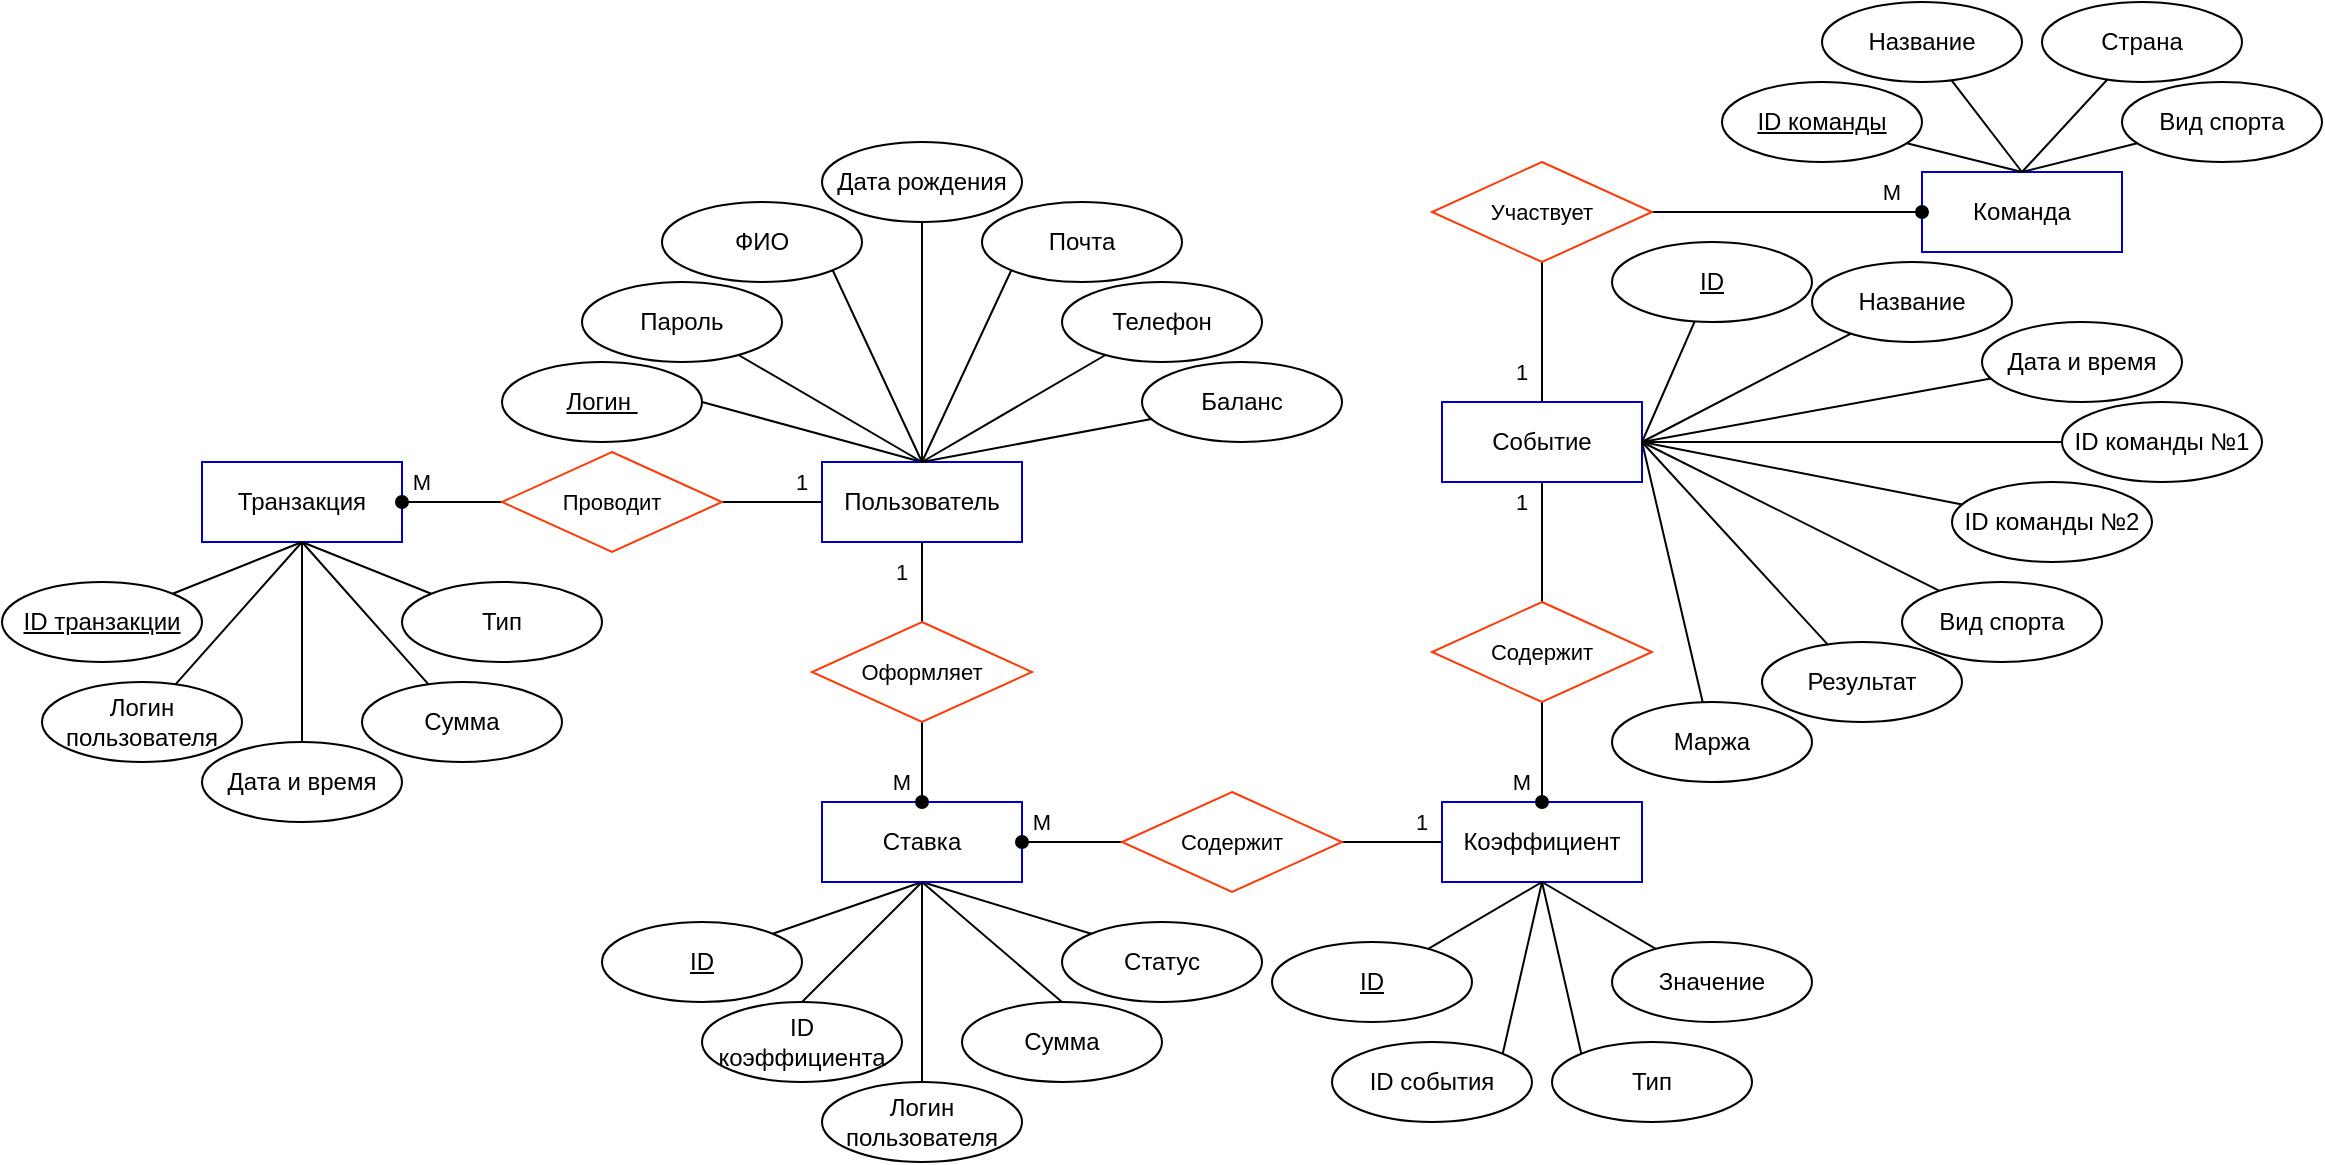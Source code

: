 <mxfile version="24.7.17">
  <diagram id="R2lEEEUBdFMjLlhIrx00" name="Page-1">
    <mxGraphModel dx="1582" dy="820" grid="1" gridSize="10" guides="1" tooltips="1" connect="1" arrows="1" fold="1" page="1" pageScale="1" pageWidth="850" pageHeight="1100" math="0" shadow="0" extFonts="Permanent Marker^https://fonts.googleapis.com/css?family=Permanent+Marker">
      <root>
        <mxCell id="0" />
        <mxCell id="1" parent="0" />
        <mxCell id="tnkPvZhDYUnzndrvxr4r-27" style="rounded=0;orthogonalLoop=1;jettySize=auto;html=1;entryX=1;entryY=0.5;entryDx=0;entryDy=0;endArrow=none;endFill=0;exitX=0.5;exitY=0;exitDx=0;exitDy=0;" parent="1" source="tnkPvZhDYUnzndrvxr4r-10" target="tnkPvZhDYUnzndrvxr4r-16" edge="1">
          <mxGeometry relative="1" as="geometry" />
        </mxCell>
        <mxCell id="tnkPvZhDYUnzndrvxr4r-29" style="edgeStyle=none;shape=connector;rounded=0;orthogonalLoop=1;jettySize=auto;html=1;entryX=1;entryY=1;entryDx=0;entryDy=0;strokeColor=default;align=center;verticalAlign=middle;fontFamily=Helvetica;fontSize=11;fontColor=default;labelBackgroundColor=default;endArrow=none;endFill=0;exitX=0.5;exitY=0;exitDx=0;exitDy=0;" parent="1" source="tnkPvZhDYUnzndrvxr4r-10" target="tnkPvZhDYUnzndrvxr4r-18" edge="1">
          <mxGeometry relative="1" as="geometry" />
        </mxCell>
        <mxCell id="tnkPvZhDYUnzndrvxr4r-31" style="edgeStyle=none;shape=connector;rounded=0;orthogonalLoop=1;jettySize=auto;html=1;entryX=0;entryY=1;entryDx=0;entryDy=0;strokeColor=default;align=center;verticalAlign=middle;fontFamily=Helvetica;fontSize=11;fontColor=default;labelBackgroundColor=default;endArrow=none;endFill=0;" parent="1" target="tnkPvZhDYUnzndrvxr4r-22" edge="1">
          <mxGeometry relative="1" as="geometry">
            <mxPoint x="220" y="310" as="sourcePoint" />
          </mxGeometry>
        </mxCell>
        <mxCell id="tnkPvZhDYUnzndrvxr4r-36" value="" style="edgeStyle=none;shape=connector;rounded=0;orthogonalLoop=1;jettySize=auto;html=1;strokeColor=default;align=center;verticalAlign=middle;fontFamily=Helvetica;fontSize=11;fontColor=default;labelBackgroundColor=default;endArrow=none;endFill=0;" parent="1" source="tnkPvZhDYUnzndrvxr4r-10" target="tnkPvZhDYUnzndrvxr4r-35" edge="1">
          <mxGeometry relative="1" as="geometry" />
        </mxCell>
        <mxCell id="tnkPvZhDYUnzndrvxr4r-10" value="Пользователь" style="whiteSpace=wrap;html=1;align=center;strokeColor=#0000CC;" parent="1" vertex="1">
          <mxGeometry x="170" y="310" width="100" height="40" as="geometry" />
        </mxCell>
        <mxCell id="tnkPvZhDYUnzndrvxr4r-77" value="" style="edgeStyle=none;shape=connector;rounded=0;orthogonalLoop=1;jettySize=auto;html=1;strokeColor=default;align=center;verticalAlign=middle;fontFamily=Helvetica;fontSize=11;fontColor=default;labelBackgroundColor=default;endArrow=none;endFill=0;" parent="1" source="tnkPvZhDYUnzndrvxr4r-11" target="tnkPvZhDYUnzndrvxr4r-55" edge="1">
          <mxGeometry relative="1" as="geometry" />
        </mxCell>
        <mxCell id="tnkPvZhDYUnzndrvxr4r-11" value="Событие" style="whiteSpace=wrap;html=1;align=center;strokeColor=#0000CC;" parent="1" vertex="1">
          <mxGeometry x="480" y="280" width="100" height="40" as="geometry" />
        </mxCell>
        <mxCell id="tnkPvZhDYUnzndrvxr4r-47" style="edgeStyle=none;shape=connector;rounded=0;orthogonalLoop=1;jettySize=auto;html=1;entryX=1;entryY=0;entryDx=0;entryDy=0;strokeColor=default;align=center;verticalAlign=middle;fontFamily=Helvetica;fontSize=11;fontColor=default;labelBackgroundColor=default;endArrow=none;endFill=0;exitX=0.5;exitY=1;exitDx=0;exitDy=0;" parent="1" source="tnkPvZhDYUnzndrvxr4r-12" target="tnkPvZhDYUnzndrvxr4r-38" edge="1">
          <mxGeometry relative="1" as="geometry" />
        </mxCell>
        <mxCell id="tnkPvZhDYUnzndrvxr4r-49" style="edgeStyle=none;shape=connector;rounded=0;orthogonalLoop=1;jettySize=auto;html=1;exitX=0.5;exitY=1;exitDx=0;exitDy=0;entryX=0.5;entryY=0;entryDx=0;entryDy=0;strokeColor=default;align=center;verticalAlign=middle;fontFamily=Helvetica;fontSize=11;fontColor=default;labelBackgroundColor=default;endArrow=none;endFill=0;" parent="1" source="tnkPvZhDYUnzndrvxr4r-12" target="tnkPvZhDYUnzndrvxr4r-42" edge="1">
          <mxGeometry relative="1" as="geometry" />
        </mxCell>
        <mxCell id="tnkPvZhDYUnzndrvxr4r-50" style="edgeStyle=none;shape=connector;rounded=0;orthogonalLoop=1;jettySize=auto;html=1;exitX=0.5;exitY=1;exitDx=0;exitDy=0;entryX=0.5;entryY=0;entryDx=0;entryDy=0;strokeColor=default;align=center;verticalAlign=middle;fontFamily=Helvetica;fontSize=11;fontColor=default;labelBackgroundColor=default;endArrow=none;endFill=0;" parent="1" source="tnkPvZhDYUnzndrvxr4r-12" target="tnkPvZhDYUnzndrvxr4r-43" edge="1">
          <mxGeometry relative="1" as="geometry" />
        </mxCell>
        <mxCell id="tnkPvZhDYUnzndrvxr4r-51" style="edgeStyle=none;shape=connector;rounded=0;orthogonalLoop=1;jettySize=auto;html=1;exitX=0.5;exitY=1;exitDx=0;exitDy=0;entryX=0;entryY=0;entryDx=0;entryDy=0;strokeColor=default;align=center;verticalAlign=middle;fontFamily=Helvetica;fontSize=11;fontColor=default;labelBackgroundColor=default;endArrow=none;endFill=0;" parent="1" source="tnkPvZhDYUnzndrvxr4r-12" target="tnkPvZhDYUnzndrvxr4r-44" edge="1">
          <mxGeometry relative="1" as="geometry" />
        </mxCell>
        <mxCell id="tnkPvZhDYUnzndrvxr4r-12" value="Ставка" style="whiteSpace=wrap;html=1;align=center;fillColor=#FFFFFF;strokeColor=#0000CC;" parent="1" vertex="1">
          <mxGeometry x="170" y="480" width="100" height="40" as="geometry" />
        </mxCell>
        <mxCell id="tnkPvZhDYUnzndrvxr4r-54" value="" style="edgeStyle=none;shape=connector;rounded=0;orthogonalLoop=1;jettySize=auto;html=1;strokeColor=default;align=center;verticalAlign=middle;fontFamily=Helvetica;fontSize=11;fontColor=default;labelBackgroundColor=default;endArrow=none;endFill=0;" parent="1" source="tnkPvZhDYUnzndrvxr4r-13" target="tnkPvZhDYUnzndrvxr4r-52" edge="1">
          <mxGeometry relative="1" as="geometry" />
        </mxCell>
        <mxCell id="tnkPvZhDYUnzndrvxr4r-13" value="Коэффициент" style="whiteSpace=wrap;html=1;align=center;strokeColor=#0000CC;" parent="1" vertex="1">
          <mxGeometry x="480" y="480" width="100" height="40" as="geometry" />
        </mxCell>
        <mxCell id="tnkPvZhDYUnzndrvxr4r-14" value="Транзакция" style="whiteSpace=wrap;html=1;align=center;strokeColor=#0000CC;" parent="1" vertex="1">
          <mxGeometry x="-140" y="310" width="100" height="40" as="geometry" />
        </mxCell>
        <mxCell id="tnkPvZhDYUnzndrvxr4r-15" value="Команда" style="whiteSpace=wrap;html=1;align=center;strokeColor=#0000CC;" parent="1" vertex="1">
          <mxGeometry x="720" y="165" width="100" height="40" as="geometry" />
        </mxCell>
        <mxCell id="tnkPvZhDYUnzndrvxr4r-16" value="&lt;span style=&quot;line-height: 106%;&quot;&gt;&lt;font style=&quot;font-size: 12px;&quot;&gt;Логин&amp;nbsp;&lt;/font&gt;&lt;/span&gt;" style="ellipse;whiteSpace=wrap;html=1;align=center;fontStyle=4;" parent="1" vertex="1">
          <mxGeometry x="10" y="260" width="100" height="40" as="geometry" />
        </mxCell>
        <mxCell id="tnkPvZhDYUnzndrvxr4r-28" style="edgeStyle=none;shape=connector;rounded=0;orthogonalLoop=1;jettySize=auto;html=1;entryX=0.5;entryY=0;entryDx=0;entryDy=0;strokeColor=default;align=center;verticalAlign=middle;fontFamily=Helvetica;fontSize=11;fontColor=default;labelBackgroundColor=default;endArrow=none;endFill=0;" parent="1" source="tnkPvZhDYUnzndrvxr4r-17" target="tnkPvZhDYUnzndrvxr4r-10" edge="1">
          <mxGeometry relative="1" as="geometry" />
        </mxCell>
        <mxCell id="tnkPvZhDYUnzndrvxr4r-17" value="Пароль" style="ellipse;whiteSpace=wrap;html=1;align=center;" parent="1" vertex="1">
          <mxGeometry x="50" y="220" width="100" height="40" as="geometry" />
        </mxCell>
        <mxCell id="tnkPvZhDYUnzndrvxr4r-18" value="ФИО" style="ellipse;whiteSpace=wrap;html=1;align=center;" parent="1" vertex="1">
          <mxGeometry x="90" y="180" width="100" height="40" as="geometry" />
        </mxCell>
        <mxCell id="tnkPvZhDYUnzndrvxr4r-30" style="edgeStyle=none;shape=connector;rounded=0;orthogonalLoop=1;jettySize=auto;html=1;entryX=0.5;entryY=0;entryDx=0;entryDy=0;strokeColor=default;align=center;verticalAlign=middle;fontFamily=Helvetica;fontSize=11;fontColor=default;labelBackgroundColor=default;endArrow=none;endFill=0;" parent="1" source="tnkPvZhDYUnzndrvxr4r-21" target="tnkPvZhDYUnzndrvxr4r-10" edge="1">
          <mxGeometry relative="1" as="geometry" />
        </mxCell>
        <mxCell id="tnkPvZhDYUnzndrvxr4r-21" value="Дата рождения&lt;span style=&quot;color: rgba(0, 0, 0, 0); font-family: monospace; font-size: 0px; text-align: start; text-wrap: nowrap;&quot;&gt;%3CmxGraphModel%3E%3Croot%3E%3CmxCell%20id%3D%220%22%2F%3E%3CmxCell%20id%3D%221%22%20parent%3D%220%22%2F%3E%3CmxCell%20id%3D%222%22%20value%3D%22%D0%9E%D1%82%D1%87%D0%B5%D1%81%D1%82%D0%B2%D0%BE%22%20style%3D%22ellipse%3BwhiteSpace%3Dwrap%3Bhtml%3D1%3Balign%3Dcenter%3B%22%20vertex%3D%221%22%20parent%3D%221%22%3E%3CmxGeometry%20x%3D%22300%22%20y%3D%22400%22%20width%3D%22100%22%20height%3D%2240%22%20as%3D%22geometry%22%2F%3E%3C%2FmxCell%3E%3C%2Froot%3E%3C%2FmxGraphModel%3E&lt;/span&gt;" style="ellipse;whiteSpace=wrap;html=1;align=center;" parent="1" vertex="1">
          <mxGeometry x="170" y="150" width="100" height="40" as="geometry" />
        </mxCell>
        <mxCell id="tnkPvZhDYUnzndrvxr4r-22" value="Почта&lt;span style=&quot;color: rgba(0, 0, 0, 0); font-family: monospace; font-size: 0px; text-align: start; text-wrap: nowrap;&quot;&gt;%3CmxGraphModel%3E%3Croot%3E%3CmxCell%20id%3D%220%22%2F%3E%3CmxCell%20id%3D%221%22%20parent%3D%220%22%2F%3E%3CmxCell%20id%3D%222%22%20value%3D%22%D0%94%D0%B0%D1%82%D0%B0%20%D1%80%D0%BE%D0%B6%D0%B4%D0%B5%D0%BD%D0%B8%D1%8F%26lt%3Bspan%20style%3D%26quot%3Bcolor%3A%20rgba(0%2C%200%2C%200%2C%200)%3B%20font-family%3A%20monospace%3B%20font-size%3A%200px%3B%20text-align%3A%20start%3B%20text-wrap%3A%20nowrap%3B%26quot%3B%26gt%3B%253CmxGraphModel%253E%253Croot%253E%253CmxCell%2520id%253D%25220%2522%252F%253E%253CmxCell%2520id%253D%25221%2522%2520parent%253D%25220%2522%252F%253E%253CmxCell%2520id%253D%25222%2522%2520value%253D%2522%25D0%259E%25D1%2582%25D1%2587%25D0%25B5%25D1%2581%25D1%2582%25D0%25B2%25D0%25BE%2522%2520style%253D%2522ellipse%253BwhiteSpace%253Dwrap%253Bhtml%253D1%253Balign%253Dcenter%253B%2522%2520vertex%253D%25221%2522%2520parent%253D%25221%2522%253E%253CmxGeometry%2520x%253D%2522300%2522%2520y%253D%2522400%2522%2520width%253D%2522100%2522%2520height%253D%252240%2522%2520as%253D%2522geometry%2522%252F%253E%253C%252FmxCell%253E%253C%252Froot%253E%253C%252FmxGraphModel%253E%26lt%3B%2Fspan%26gt%3B%22%20style%3D%22ellipse%3BwhiteSpace%3Dwrap%3Bhtml%3D1%3Balign%3Dcenter%3B%22%20vertex%3D%221%22%20parent%3D%221%22%3E%3CmxGeometry%20x%3D%22440%22%20y%3D%22310%22%20width%3D%22100%22%20height%3D%2240%22%20as%3D%22geometry%22%2F%3E%3C%2FmxCell%3E%3C%2Froot%3E%3C%2FmxGraphModel%3E&lt;/span&gt;" style="ellipse;whiteSpace=wrap;html=1;align=center;" parent="1" vertex="1">
          <mxGeometry x="250" y="180" width="100" height="40" as="geometry" />
        </mxCell>
        <mxCell id="tnkPvZhDYUnzndrvxr4r-33" style="edgeStyle=none;shape=connector;rounded=0;orthogonalLoop=1;jettySize=auto;html=1;entryX=0.5;entryY=0;entryDx=0;entryDy=0;strokeColor=default;align=center;verticalAlign=middle;fontFamily=Helvetica;fontSize=11;fontColor=default;labelBackgroundColor=default;endArrow=none;endFill=0;" parent="1" source="tnkPvZhDYUnzndrvxr4r-23" target="tnkPvZhDYUnzndrvxr4r-10" edge="1">
          <mxGeometry relative="1" as="geometry" />
        </mxCell>
        <mxCell id="tnkPvZhDYUnzndrvxr4r-23" value="Телефон" style="ellipse;whiteSpace=wrap;html=1;align=center;" parent="1" vertex="1">
          <mxGeometry x="290" y="220" width="100" height="40" as="geometry" />
        </mxCell>
        <mxCell id="tnkPvZhDYUnzndrvxr4r-34" style="edgeStyle=none;shape=connector;rounded=0;orthogonalLoop=1;jettySize=auto;html=1;entryX=0.5;entryY=0;entryDx=0;entryDy=0;strokeColor=default;align=center;verticalAlign=middle;fontFamily=Helvetica;fontSize=11;fontColor=default;labelBackgroundColor=default;endArrow=none;endFill=0;" parent="1" source="tnkPvZhDYUnzndrvxr4r-24" target="tnkPvZhDYUnzndrvxr4r-10" edge="1">
          <mxGeometry relative="1" as="geometry" />
        </mxCell>
        <mxCell id="tnkPvZhDYUnzndrvxr4r-24" value="Баланс" style="ellipse;whiteSpace=wrap;html=1;align=center;" parent="1" vertex="1">
          <mxGeometry x="330" y="260" width="100" height="40" as="geometry" />
        </mxCell>
        <mxCell id="tnkPvZhDYUnzndrvxr4r-37" value="" style="edgeStyle=none;shape=connector;rounded=0;orthogonalLoop=1;jettySize=auto;html=1;strokeColor=default;align=center;verticalAlign=middle;fontFamily=Helvetica;fontSize=11;fontColor=default;labelBackgroundColor=default;endArrow=oval;endFill=1;startArrow=none;startFill=0;" parent="1" source="tnkPvZhDYUnzndrvxr4r-35" target="tnkPvZhDYUnzndrvxr4r-12" edge="1">
          <mxGeometry relative="1" as="geometry" />
        </mxCell>
        <mxCell id="tnkPvZhDYUnzndrvxr4r-35" value="Оформляет" style="shape=rhombus;perimeter=rhombusPerimeter;whiteSpace=wrap;html=1;align=center;fontFamily=Helvetica;fontSize=11;fontColor=default;labelBackgroundColor=default;strokeColor=#FF3908;" parent="1" vertex="1">
          <mxGeometry x="165" y="390" width="110" height="50" as="geometry" />
        </mxCell>
        <mxCell id="tnkPvZhDYUnzndrvxr4r-38" value="ID" style="ellipse;whiteSpace=wrap;html=1;align=center;fontStyle=4;" parent="1" vertex="1">
          <mxGeometry x="60" y="540" width="100" height="40" as="geometry" />
        </mxCell>
        <mxCell id="tnkPvZhDYUnzndrvxr4r-42" value="ID коэффициента" style="ellipse;whiteSpace=wrap;html=1;align=center;" parent="1" vertex="1">
          <mxGeometry x="110" y="580" width="100" height="40" as="geometry" />
        </mxCell>
        <mxCell id="tnkPvZhDYUnzndrvxr4r-43" value="Сумма" style="ellipse;whiteSpace=wrap;html=1;align=center;" parent="1" vertex="1">
          <mxGeometry x="240" y="580" width="100" height="40" as="geometry" />
        </mxCell>
        <mxCell id="tnkPvZhDYUnzndrvxr4r-44" value="Статус" style="ellipse;whiteSpace=wrap;html=1;align=center;" parent="1" vertex="1">
          <mxGeometry x="290" y="540" width="100" height="40" as="geometry" />
        </mxCell>
        <mxCell id="tnkPvZhDYUnzndrvxr4r-53" value="" style="edgeStyle=none;shape=connector;rounded=0;orthogonalLoop=1;jettySize=auto;html=1;strokeColor=default;align=center;verticalAlign=middle;fontFamily=Helvetica;fontSize=11;fontColor=default;labelBackgroundColor=default;endArrow=oval;endFill=1;startArrow=none;startFill=0;" parent="1" source="tnkPvZhDYUnzndrvxr4r-52" target="tnkPvZhDYUnzndrvxr4r-12" edge="1">
          <mxGeometry relative="1" as="geometry" />
        </mxCell>
        <mxCell id="tnkPvZhDYUnzndrvxr4r-52" value="Содержит" style="shape=rhombus;perimeter=rhombusPerimeter;whiteSpace=wrap;html=1;align=center;fontFamily=Helvetica;fontSize=11;fontColor=default;labelBackgroundColor=default;strokeColor=#FF3908;" parent="1" vertex="1">
          <mxGeometry x="320" y="475" width="110" height="50" as="geometry" />
        </mxCell>
        <mxCell id="tnkPvZhDYUnzndrvxr4r-56" value="" style="edgeStyle=none;shape=connector;rounded=0;orthogonalLoop=1;jettySize=auto;html=1;strokeColor=default;align=center;verticalAlign=middle;fontFamily=Helvetica;fontSize=11;fontColor=default;labelBackgroundColor=default;endArrow=oval;endFill=1;" parent="1" source="tnkPvZhDYUnzndrvxr4r-55" target="tnkPvZhDYUnzndrvxr4r-13" edge="1">
          <mxGeometry relative="1" as="geometry" />
        </mxCell>
        <mxCell id="tnkPvZhDYUnzndrvxr4r-55" value="Содержит" style="shape=rhombus;perimeter=rhombusPerimeter;whiteSpace=wrap;html=1;align=center;fontFamily=Helvetica;fontSize=11;fontColor=default;labelBackgroundColor=default;strokeColor=#FF3908;" parent="1" vertex="1">
          <mxGeometry x="475" y="380" width="110" height="50" as="geometry" />
        </mxCell>
        <mxCell id="tnkPvZhDYUnzndrvxr4r-59" value="" style="edgeStyle=none;shape=connector;rounded=0;orthogonalLoop=1;jettySize=auto;html=1;strokeColor=default;align=center;verticalAlign=middle;fontFamily=Helvetica;fontSize=11;fontColor=default;labelBackgroundColor=default;endArrow=none;endFill=0;" parent="1" source="tnkPvZhDYUnzndrvxr4r-58" target="tnkPvZhDYUnzndrvxr4r-10" edge="1">
          <mxGeometry relative="1" as="geometry" />
        </mxCell>
        <mxCell id="tnkPvZhDYUnzndrvxr4r-122" style="edgeStyle=none;shape=connector;rounded=0;orthogonalLoop=1;jettySize=auto;html=1;entryX=1;entryY=0.5;entryDx=0;entryDy=0;strokeColor=default;align=center;verticalAlign=middle;fontFamily=Helvetica;fontSize=11;fontColor=default;labelBackgroundColor=default;endArrow=oval;endFill=1;" parent="1" source="tnkPvZhDYUnzndrvxr4r-58" target="tnkPvZhDYUnzndrvxr4r-14" edge="1">
          <mxGeometry relative="1" as="geometry" />
        </mxCell>
        <mxCell id="tnkPvZhDYUnzndrvxr4r-58" value="Проводит" style="shape=rhombus;perimeter=rhombusPerimeter;whiteSpace=wrap;html=1;align=center;fontFamily=Helvetica;fontSize=11;fontColor=#000000;labelBackgroundColor=default;fillColor=#FFFFFF;strokeColor=#FF3908;" parent="1" vertex="1">
          <mxGeometry x="10" y="305" width="110" height="50" as="geometry" />
        </mxCell>
        <mxCell id="tnkPvZhDYUnzndrvxr4r-62" value="" style="edgeStyle=none;shape=connector;rounded=0;orthogonalLoop=1;jettySize=auto;html=1;strokeColor=default;align=center;verticalAlign=middle;fontFamily=Helvetica;fontSize=11;fontColor=default;labelBackgroundColor=default;endArrow=oval;endFill=1;" parent="1" source="tnkPvZhDYUnzndrvxr4r-61" target="tnkPvZhDYUnzndrvxr4r-15" edge="1">
          <mxGeometry relative="1" as="geometry" />
        </mxCell>
        <mxCell id="tnkPvZhDYUnzndrvxr4r-63" value="" style="edgeStyle=none;shape=connector;rounded=0;orthogonalLoop=1;jettySize=auto;html=1;strokeColor=default;align=center;verticalAlign=middle;fontFamily=Helvetica;fontSize=11;fontColor=default;labelBackgroundColor=default;endArrow=none;endFill=0;" parent="1" source="tnkPvZhDYUnzndrvxr4r-61" target="tnkPvZhDYUnzndrvxr4r-11" edge="1">
          <mxGeometry relative="1" as="geometry" />
        </mxCell>
        <mxCell id="tnkPvZhDYUnzndrvxr4r-61" value="Участвует" style="shape=rhombus;perimeter=rhombusPerimeter;whiteSpace=wrap;html=1;align=center;fontFamily=Helvetica;fontSize=11;fontColor=default;labelBackgroundColor=default;strokeColor=#FF3908;" parent="1" vertex="1">
          <mxGeometry x="475" y="160" width="110" height="50" as="geometry" />
        </mxCell>
        <mxCell id="tnkPvZhDYUnzndrvxr4r-68" style="edgeStyle=none;shape=connector;rounded=0;orthogonalLoop=1;jettySize=auto;html=1;entryX=0.5;entryY=1;entryDx=0;entryDy=0;strokeColor=default;align=center;verticalAlign=middle;fontFamily=Helvetica;fontSize=11;fontColor=default;labelBackgroundColor=default;endArrow=none;endFill=0;" parent="1" source="tnkPvZhDYUnzndrvxr4r-64" target="tnkPvZhDYUnzndrvxr4r-13" edge="1">
          <mxGeometry relative="1" as="geometry" />
        </mxCell>
        <mxCell id="tnkPvZhDYUnzndrvxr4r-64" value="ID" style="ellipse;whiteSpace=wrap;html=1;align=center;fontStyle=4;" parent="1" vertex="1">
          <mxGeometry x="395" y="550" width="100" height="40" as="geometry" />
        </mxCell>
        <mxCell id="tnkPvZhDYUnzndrvxr4r-69" style="edgeStyle=none;shape=connector;rounded=0;orthogonalLoop=1;jettySize=auto;html=1;exitX=1;exitY=0;exitDx=0;exitDy=0;entryX=0.5;entryY=1;entryDx=0;entryDy=0;strokeColor=default;align=center;verticalAlign=middle;fontFamily=Helvetica;fontSize=11;fontColor=default;labelBackgroundColor=default;endArrow=none;endFill=0;" parent="1" source="tnkPvZhDYUnzndrvxr4r-65" target="tnkPvZhDYUnzndrvxr4r-13" edge="1">
          <mxGeometry relative="1" as="geometry" />
        </mxCell>
        <mxCell id="tnkPvZhDYUnzndrvxr4r-65" value="ID события" style="ellipse;whiteSpace=wrap;html=1;align=center;" parent="1" vertex="1">
          <mxGeometry x="425" y="600" width="100" height="40" as="geometry" />
        </mxCell>
        <mxCell id="tnkPvZhDYUnzndrvxr4r-70" style="edgeStyle=none;shape=connector;rounded=0;orthogonalLoop=1;jettySize=auto;html=1;exitX=0;exitY=0;exitDx=0;exitDy=0;entryX=0.5;entryY=1;entryDx=0;entryDy=0;strokeColor=default;align=center;verticalAlign=middle;fontFamily=Helvetica;fontSize=11;fontColor=default;labelBackgroundColor=default;endArrow=none;endFill=0;" parent="1" source="tnkPvZhDYUnzndrvxr4r-66" target="tnkPvZhDYUnzndrvxr4r-13" edge="1">
          <mxGeometry relative="1" as="geometry" />
        </mxCell>
        <mxCell id="tnkPvZhDYUnzndrvxr4r-66" value="Тип" style="ellipse;whiteSpace=wrap;html=1;align=center;" parent="1" vertex="1">
          <mxGeometry x="535" y="600" width="100" height="40" as="geometry" />
        </mxCell>
        <mxCell id="tnkPvZhDYUnzndrvxr4r-71" style="edgeStyle=none;shape=connector;rounded=0;orthogonalLoop=1;jettySize=auto;html=1;entryX=0.5;entryY=1;entryDx=0;entryDy=0;strokeColor=default;align=center;verticalAlign=middle;fontFamily=Helvetica;fontSize=11;fontColor=default;labelBackgroundColor=default;endArrow=none;endFill=0;" parent="1" source="tnkPvZhDYUnzndrvxr4r-67" target="tnkPvZhDYUnzndrvxr4r-13" edge="1">
          <mxGeometry relative="1" as="geometry" />
        </mxCell>
        <mxCell id="tnkPvZhDYUnzndrvxr4r-67" value="Значение" style="ellipse;whiteSpace=wrap;html=1;align=center;" parent="1" vertex="1">
          <mxGeometry x="565" y="550" width="100" height="40" as="geometry" />
        </mxCell>
        <mxCell id="tnkPvZhDYUnzndrvxr4r-83" style="edgeStyle=none;shape=connector;rounded=0;orthogonalLoop=1;jettySize=auto;html=1;entryX=1;entryY=0.5;entryDx=0;entryDy=0;strokeColor=default;align=center;verticalAlign=middle;fontFamily=Helvetica;fontSize=11;fontColor=default;labelBackgroundColor=default;endArrow=none;endFill=0;" parent="1" source="tnkPvZhDYUnzndrvxr4r-72" target="tnkPvZhDYUnzndrvxr4r-11" edge="1">
          <mxGeometry relative="1" as="geometry" />
        </mxCell>
        <mxCell id="tnkPvZhDYUnzndrvxr4r-72" value="ID" style="ellipse;whiteSpace=wrap;html=1;align=center;fontStyle=4;" parent="1" vertex="1">
          <mxGeometry x="565" y="200" width="100" height="40" as="geometry" />
        </mxCell>
        <mxCell id="tnkPvZhDYUnzndrvxr4r-82" style="edgeStyle=none;shape=connector;rounded=0;orthogonalLoop=1;jettySize=auto;html=1;entryX=1;entryY=0.5;entryDx=0;entryDy=0;strokeColor=default;align=center;verticalAlign=middle;fontFamily=Helvetica;fontSize=11;fontColor=default;labelBackgroundColor=default;endArrow=none;endFill=0;" parent="1" source="tnkPvZhDYUnzndrvxr4r-73" target="tnkPvZhDYUnzndrvxr4r-11" edge="1">
          <mxGeometry relative="1" as="geometry" />
        </mxCell>
        <mxCell id="tnkPvZhDYUnzndrvxr4r-73" value="Название" style="ellipse;whiteSpace=wrap;html=1;align=center;" parent="1" vertex="1">
          <mxGeometry x="665" y="210" width="100" height="40" as="geometry" />
        </mxCell>
        <mxCell id="tnkPvZhDYUnzndrvxr4r-81" style="edgeStyle=none;shape=connector;rounded=0;orthogonalLoop=1;jettySize=auto;html=1;entryX=1;entryY=0.5;entryDx=0;entryDy=0;strokeColor=default;align=center;verticalAlign=middle;fontFamily=Helvetica;fontSize=11;fontColor=default;labelBackgroundColor=default;endArrow=none;endFill=0;" parent="1" source="tnkPvZhDYUnzndrvxr4r-74" target="tnkPvZhDYUnzndrvxr4r-11" edge="1">
          <mxGeometry relative="1" as="geometry" />
        </mxCell>
        <mxCell id="tnkPvZhDYUnzndrvxr4r-74" value="Дата и время" style="ellipse;whiteSpace=wrap;html=1;align=center;" parent="1" vertex="1">
          <mxGeometry x="750" y="240" width="100" height="40" as="geometry" />
        </mxCell>
        <mxCell id="tnkPvZhDYUnzndrvxr4r-80" style="edgeStyle=none;shape=connector;rounded=0;orthogonalLoop=1;jettySize=auto;html=1;entryX=1;entryY=0.5;entryDx=0;entryDy=0;strokeColor=default;align=center;verticalAlign=middle;fontFamily=Helvetica;fontSize=11;fontColor=default;labelBackgroundColor=default;endArrow=none;endFill=0;" parent="1" source="tnkPvZhDYUnzndrvxr4r-75" target="tnkPvZhDYUnzndrvxr4r-11" edge="1">
          <mxGeometry relative="1" as="geometry" />
        </mxCell>
        <mxCell id="tnkPvZhDYUnzndrvxr4r-75" value="Ви&lt;span style=&quot;color: rgba(0, 0, 0, 0); font-family: monospace; font-size: 0px; text-align: start; text-wrap: nowrap;&quot;&gt;%3CmxGraphModel%3E%3Croot%3E%3CmxCell%20id%3D%220%22%2F%3E%3CmxCell%20id%3D%221%22%20parent%3D%220%22%2F%3E%3CmxCell%20id%3D%222%22%20value%3D%22%D0%94%D0%B0%D1%82%D0%B0%20%D0%B8%20%D0%B2%D1%80%D0%B5%D0%BC%D1%8F%22%20style%3D%22ellipse%3BwhiteSpace%3Dwrap%3Bhtml%3D1%3Balign%3Dcenter%3B%22%20vertex%3D%221%22%20parent%3D%221%22%3E%3CmxGeometry%20x%3D%22640%22%20y%3D%22290%22%20width%3D%22100%22%20height%3D%2240%22%20as%3D%22geometry%22%2F%3E%3C%2FmxCell%3E%3C%2Froot%3E%3C%2FmxGraphModel%3E&lt;/span&gt;д спорта&lt;span style=&quot;color: rgba(0, 0, 0, 0); font-family: monospace; font-size: 0px; text-align: start; text-wrap: nowrap;&quot;&gt;%3CmxGraphModel%3E%3Croot%3E%3CmxCell%20id%3D%220%22%2F%3E%3CmxCell%20id%3D%221%22%20parent%3D%220%22%2F%3E%3CmxCell%20id%3D%222%22%20value%3D%22%D0%94%D0%B0%D1%82%D0%B0%20%D0%B8%20%D0%B2%D1%80%D0%B5%D0%BC%D1%8F%22%20style%3D%22ellipse%3BwhiteSpace%3Dwrap%3Bhtml%3D1%3Balign%3Dcenter%3B%22%20vertex%3D%221%22%20parent%3D%221%22%3E%3CmxGeometry%20x%3D%22640%22%20y%3D%22290%22%20width%3D%22100%22%20height%3D%2240%22%20as%3D%22geometry%22%2F%3E%3C%2FmxCell%3E%3C%2Froot%3E%3C%2FmxGraphModel%3E&lt;/span&gt;" style="ellipse;whiteSpace=wrap;html=1;align=center;" parent="1" vertex="1">
          <mxGeometry x="710" y="370" width="100" height="40" as="geometry" />
        </mxCell>
        <mxCell id="tnkPvZhDYUnzndrvxr4r-79" style="edgeStyle=none;shape=connector;rounded=0;orthogonalLoop=1;jettySize=auto;html=1;entryX=1;entryY=0.5;entryDx=0;entryDy=0;strokeColor=default;align=center;verticalAlign=middle;fontFamily=Helvetica;fontSize=11;fontColor=default;labelBackgroundColor=default;endArrow=none;endFill=0;" parent="1" source="tnkPvZhDYUnzndrvxr4r-76" target="tnkPvZhDYUnzndrvxr4r-11" edge="1">
          <mxGeometry relative="1" as="geometry" />
        </mxCell>
        <mxCell id="tnkPvZhDYUnzndrvxr4r-76" value="Маржа" style="ellipse;whiteSpace=wrap;html=1;align=center;" parent="1" vertex="1">
          <mxGeometry x="565" y="430" width="100" height="40" as="geometry" />
        </mxCell>
        <mxCell id="tnkPvZhDYUnzndrvxr4r-96" style="edgeStyle=none;shape=connector;rounded=0;orthogonalLoop=1;jettySize=auto;html=1;entryX=0.5;entryY=0;entryDx=0;entryDy=0;strokeColor=default;align=center;verticalAlign=middle;fontFamily=Helvetica;fontSize=11;fontColor=default;labelBackgroundColor=default;endArrow=none;endFill=0;" parent="1" source="tnkPvZhDYUnzndrvxr4r-92" target="tnkPvZhDYUnzndrvxr4r-15" edge="1">
          <mxGeometry relative="1" as="geometry" />
        </mxCell>
        <mxCell id="tnkPvZhDYUnzndrvxr4r-92" value="ID команды" style="ellipse;whiteSpace=wrap;html=1;align=center;fontStyle=4;" parent="1" vertex="1">
          <mxGeometry x="620" y="120" width="100" height="40" as="geometry" />
        </mxCell>
        <mxCell id="tnkPvZhDYUnzndrvxr4r-97" style="edgeStyle=none;shape=connector;rounded=0;orthogonalLoop=1;jettySize=auto;html=1;entryX=0.5;entryY=0;entryDx=0;entryDy=0;strokeColor=default;align=center;verticalAlign=middle;fontFamily=Helvetica;fontSize=11;fontColor=default;labelBackgroundColor=default;endArrow=none;endFill=0;" parent="1" source="tnkPvZhDYUnzndrvxr4r-93" target="tnkPvZhDYUnzndrvxr4r-15" edge="1">
          <mxGeometry relative="1" as="geometry" />
        </mxCell>
        <mxCell id="tnkPvZhDYUnzndrvxr4r-93" value="Название" style="ellipse;whiteSpace=wrap;html=1;align=center;" parent="1" vertex="1">
          <mxGeometry x="670" y="80" width="100" height="40" as="geometry" />
        </mxCell>
        <mxCell id="tnkPvZhDYUnzndrvxr4r-98" style="edgeStyle=none;shape=connector;rounded=0;orthogonalLoop=1;jettySize=auto;html=1;entryX=0.5;entryY=0;entryDx=0;entryDy=0;strokeColor=default;align=center;verticalAlign=middle;fontFamily=Helvetica;fontSize=11;fontColor=default;labelBackgroundColor=default;endArrow=none;endFill=0;" parent="1" source="tnkPvZhDYUnzndrvxr4r-94" target="tnkPvZhDYUnzndrvxr4r-15" edge="1">
          <mxGeometry relative="1" as="geometry" />
        </mxCell>
        <mxCell id="tnkPvZhDYUnzndrvxr4r-94" value="Страна" style="ellipse;whiteSpace=wrap;html=1;align=center;" parent="1" vertex="1">
          <mxGeometry x="780" y="80" width="100" height="40" as="geometry" />
        </mxCell>
        <mxCell id="tnkPvZhDYUnzndrvxr4r-99" style="edgeStyle=none;shape=connector;rounded=0;orthogonalLoop=1;jettySize=auto;html=1;entryX=0.5;entryY=0;entryDx=0;entryDy=0;strokeColor=default;align=center;verticalAlign=middle;fontFamily=Helvetica;fontSize=11;fontColor=default;labelBackgroundColor=default;endArrow=none;endFill=0;" parent="1" source="tnkPvZhDYUnzndrvxr4r-95" target="tnkPvZhDYUnzndrvxr4r-15" edge="1">
          <mxGeometry relative="1" as="geometry" />
        </mxCell>
        <mxCell id="tnkPvZhDYUnzndrvxr4r-95" value="Ви&lt;span style=&quot;color: rgba(0, 0, 0, 0); font-family: monospace; font-size: 0px; text-align: start; text-wrap: nowrap;&quot;&gt;%3CmxGraphModel%3E%3Croot%3E%3CmxCell%20id%3D%220%22%2F%3E%3CmxCell%20id%3D%221%22%20parent%3D%220%22%2F%3E%3CmxCell%20id%3D%222%22%20value%3D%22%D0%94%D0%B0%D1%82%D0%B0%20%D0%B8%20%D0%B2%D1%80%D0%B5%D0%BC%D1%8F%22%20style%3D%22ellipse%3BwhiteSpace%3Dwrap%3Bhtml%3D1%3Balign%3Dcenter%3B%22%20vertex%3D%221%22%20parent%3D%221%22%3E%3CmxGeometry%20x%3D%22640%22%20y%3D%22290%22%20width%3D%22100%22%20height%3D%2240%22%20as%3D%22geometry%22%2F%3E%3C%2FmxCell%3E%3C%2Froot%3E%3C%2FmxGraphModel%3E&lt;/span&gt;д спорта&lt;span style=&quot;color: rgba(0, 0, 0, 0); font-family: monospace; font-size: 0px; text-align: start; text-wrap: nowrap;&quot;&gt;%3CmxGraphModel%3E%3Croot%3E%3CmxCell%20id%3D%220%22%2F%3E%3CmxCell%20id%3D%221%22%20parent%3D%220%22%2F%3E%3CmxCell%20id%3D%222%22%20value%3D%22%D0%94%D0%B0%D1%82%D0%B0%20%D0%B8%20%D0%B2%D1%80%D0%B5%D0%BC%D1%8F%22%20style%3D%22ellipse%3BwhiteSpace%3Dwrap%3Bhtml%3D1%3Balign%3Dcenter%3B%22%20vertex%3D%221%22%20parent%3D%221%22%3E%3CmxGeometry%20x%3D%22640%22%20y%3D%22290%22%20width%3D%22100%22%20height%3D%2240%22%20as%3D%22geometry%22%2F%3E%3C%2FmxCell%3E%3C%2Froot%3E%3C%2FmxGraphModel%3E&lt;/span&gt;" style="ellipse;whiteSpace=wrap;html=1;align=center;" parent="1" vertex="1">
          <mxGeometry x="820" y="120" width="100" height="40" as="geometry" />
        </mxCell>
        <mxCell id="tnkPvZhDYUnzndrvxr4r-105" style="edgeStyle=none;shape=connector;rounded=0;orthogonalLoop=1;jettySize=auto;html=1;entryX=0.5;entryY=1;entryDx=0;entryDy=0;strokeColor=default;align=center;verticalAlign=middle;fontFamily=Helvetica;fontSize=11;fontColor=default;labelBackgroundColor=default;endArrow=none;endFill=0;" parent="1" source="tnkPvZhDYUnzndrvxr4r-100" target="tnkPvZhDYUnzndrvxr4r-14" edge="1">
          <mxGeometry relative="1" as="geometry" />
        </mxCell>
        <mxCell id="tnkPvZhDYUnzndrvxr4r-100" value="ID транзакции" style="ellipse;whiteSpace=wrap;html=1;align=center;fontStyle=4;" parent="1" vertex="1">
          <mxGeometry x="-240" y="370" width="100" height="40" as="geometry" />
        </mxCell>
        <mxCell id="tnkPvZhDYUnzndrvxr4r-106" style="edgeStyle=none;shape=connector;rounded=0;orthogonalLoop=1;jettySize=auto;html=1;entryX=0.5;entryY=1;entryDx=0;entryDy=0;strokeColor=default;align=center;verticalAlign=middle;fontFamily=Helvetica;fontSize=11;fontColor=default;labelBackgroundColor=default;endArrow=none;endFill=0;" parent="1" source="tnkPvZhDYUnzndrvxr4r-101" target="tnkPvZhDYUnzndrvxr4r-14" edge="1">
          <mxGeometry relative="1" as="geometry" />
        </mxCell>
        <mxCell id="tnkPvZhDYUnzndrvxr4r-101" value="Логин пользователя" style="ellipse;whiteSpace=wrap;html=1;align=center;" parent="1" vertex="1">
          <mxGeometry x="-220" y="420" width="100" height="40" as="geometry" />
        </mxCell>
        <mxCell id="tnkPvZhDYUnzndrvxr4r-107" style="edgeStyle=none;shape=connector;rounded=0;orthogonalLoop=1;jettySize=auto;html=1;entryX=0.5;entryY=1;entryDx=0;entryDy=0;strokeColor=default;align=center;verticalAlign=middle;fontFamily=Helvetica;fontSize=11;fontColor=default;labelBackgroundColor=default;endArrow=none;endFill=0;" parent="1" source="tnkPvZhDYUnzndrvxr4r-102" target="tnkPvZhDYUnzndrvxr4r-14" edge="1">
          <mxGeometry relative="1" as="geometry" />
        </mxCell>
        <mxCell id="tnkPvZhDYUnzndrvxr4r-102" value="Дата и время" style="ellipse;whiteSpace=wrap;html=1;align=center;" parent="1" vertex="1">
          <mxGeometry x="-140" y="450" width="100" height="40" as="geometry" />
        </mxCell>
        <mxCell id="tnkPvZhDYUnzndrvxr4r-108" style="edgeStyle=none;shape=connector;rounded=0;orthogonalLoop=1;jettySize=auto;html=1;entryX=0.5;entryY=1;entryDx=0;entryDy=0;strokeColor=default;align=center;verticalAlign=middle;fontFamily=Helvetica;fontSize=11;fontColor=default;labelBackgroundColor=default;endArrow=none;endFill=0;" parent="1" source="tnkPvZhDYUnzndrvxr4r-103" target="tnkPvZhDYUnzndrvxr4r-14" edge="1">
          <mxGeometry relative="1" as="geometry" />
        </mxCell>
        <mxCell id="tnkPvZhDYUnzndrvxr4r-103" value="Сумма" style="ellipse;whiteSpace=wrap;html=1;align=center;" parent="1" vertex="1">
          <mxGeometry x="-60" y="420" width="100" height="40" as="geometry" />
        </mxCell>
        <mxCell id="tnkPvZhDYUnzndrvxr4r-109" style="edgeStyle=none;shape=connector;rounded=0;orthogonalLoop=1;jettySize=auto;html=1;entryX=0.5;entryY=1;entryDx=0;entryDy=0;strokeColor=default;align=center;verticalAlign=middle;fontFamily=Helvetica;fontSize=11;fontColor=default;labelBackgroundColor=default;endArrow=none;endFill=0;" parent="1" source="tnkPvZhDYUnzndrvxr4r-104" target="tnkPvZhDYUnzndrvxr4r-14" edge="1">
          <mxGeometry relative="1" as="geometry" />
        </mxCell>
        <mxCell id="tnkPvZhDYUnzndrvxr4r-104" value="Тип" style="ellipse;whiteSpace=wrap;html=1;align=center;" parent="1" vertex="1">
          <mxGeometry x="-40" y="370" width="100" height="40" as="geometry" />
        </mxCell>
        <mxCell id="tnkPvZhDYUnzndrvxr4r-110" value="М" style="text;html=1;align=center;verticalAlign=middle;whiteSpace=wrap;rounded=0;fontFamily=Helvetica;fontSize=11;fontColor=default;labelBackgroundColor=default;" parent="1" vertex="1">
          <mxGeometry x="-60" y="305" width="60" height="30" as="geometry" />
        </mxCell>
        <mxCell id="tnkPvZhDYUnzndrvxr4r-111" value="1" style="text;html=1;align=center;verticalAlign=middle;whiteSpace=wrap;rounded=0;fontFamily=Helvetica;fontSize=11;fontColor=default;labelBackgroundColor=default;" parent="1" vertex="1">
          <mxGeometry x="130" y="305" width="60" height="30" as="geometry" />
        </mxCell>
        <mxCell id="tnkPvZhDYUnzndrvxr4r-115" value="М" style="text;html=1;align=center;verticalAlign=middle;whiteSpace=wrap;rounded=0;fontFamily=Helvetica;fontSize=11;fontColor=default;labelBackgroundColor=default;" parent="1" vertex="1">
          <mxGeometry x="180" y="455" width="60" height="30" as="geometry" />
        </mxCell>
        <mxCell id="tnkPvZhDYUnzndrvxr4r-116" value="1" style="text;html=1;align=center;verticalAlign=middle;whiteSpace=wrap;rounded=0;fontFamily=Helvetica;fontSize=11;fontColor=default;labelBackgroundColor=default;" parent="1" vertex="1">
          <mxGeometry x="180" y="350" width="60" height="30" as="geometry" />
        </mxCell>
        <mxCell id="tnkPvZhDYUnzndrvxr4r-117" value="М" style="text;html=1;align=center;verticalAlign=middle;whiteSpace=wrap;rounded=0;fontFamily=Helvetica;fontSize=11;fontColor=default;labelBackgroundColor=default;" parent="1" vertex="1">
          <mxGeometry x="250" y="475" width="60" height="30" as="geometry" />
        </mxCell>
        <mxCell id="tnkPvZhDYUnzndrvxr4r-118" value="1" style="text;html=1;align=center;verticalAlign=middle;whiteSpace=wrap;rounded=0;fontFamily=Helvetica;fontSize=11;fontColor=default;labelBackgroundColor=default;" parent="1" vertex="1">
          <mxGeometry x="440" y="475" width="60" height="30" as="geometry" />
        </mxCell>
        <mxCell id="tnkPvZhDYUnzndrvxr4r-123" value="1" style="text;html=1;align=center;verticalAlign=middle;whiteSpace=wrap;rounded=0;fontFamily=Helvetica;fontSize=11;fontColor=default;labelBackgroundColor=default;" parent="1" vertex="1">
          <mxGeometry x="490" y="315" width="60" height="30" as="geometry" />
        </mxCell>
        <mxCell id="tnkPvZhDYUnzndrvxr4r-124" value="М" style="text;html=1;align=center;verticalAlign=middle;whiteSpace=wrap;rounded=0;fontFamily=Helvetica;fontSize=11;fontColor=default;labelBackgroundColor=default;" parent="1" vertex="1">
          <mxGeometry x="490" y="455" width="60" height="30" as="geometry" />
        </mxCell>
        <mxCell id="tnkPvZhDYUnzndrvxr4r-126" value="1" style="text;html=1;align=center;verticalAlign=middle;whiteSpace=wrap;rounded=0;fontFamily=Helvetica;fontSize=11;fontColor=default;labelBackgroundColor=default;" parent="1" vertex="1">
          <mxGeometry x="490" y="250" width="60" height="30" as="geometry" />
        </mxCell>
        <mxCell id="tnkPvZhDYUnzndrvxr4r-127" value="М" style="text;html=1;align=center;verticalAlign=middle;whiteSpace=wrap;rounded=0;fontFamily=Helvetica;fontSize=11;fontColor=default;labelBackgroundColor=default;" parent="1" vertex="1">
          <mxGeometry x="675" y="160" width="60" height="30" as="geometry" />
        </mxCell>
        <mxCell id="Mt0MaS4oJLOwnDLynu4z-2" style="rounded=0;orthogonalLoop=1;jettySize=auto;html=1;entryX=0.5;entryY=1;entryDx=0;entryDy=0;endArrow=none;endFill=0;" parent="1" source="Mt0MaS4oJLOwnDLynu4z-1" target="tnkPvZhDYUnzndrvxr4r-12" edge="1">
          <mxGeometry relative="1" as="geometry" />
        </mxCell>
        <mxCell id="Mt0MaS4oJLOwnDLynu4z-1" value="Логин пользователя" style="ellipse;whiteSpace=wrap;html=1;align=center;" parent="1" vertex="1">
          <mxGeometry x="170" y="620" width="100" height="40" as="geometry" />
        </mxCell>
        <mxCell id="Mt0MaS4oJLOwnDLynu4z-5" style="rounded=0;orthogonalLoop=1;jettySize=auto;html=1;entryX=1;entryY=0.5;entryDx=0;entryDy=0;endArrow=none;endFill=0;" parent="1" source="Mt0MaS4oJLOwnDLynu4z-4" target="tnkPvZhDYUnzndrvxr4r-11" edge="1">
          <mxGeometry relative="1" as="geometry" />
        </mxCell>
        <mxCell id="Mt0MaS4oJLOwnDLynu4z-4" value="ID команды №1" style="ellipse;whiteSpace=wrap;html=1;align=center;" parent="1" vertex="1">
          <mxGeometry x="790" y="280" width="100" height="40" as="geometry" />
        </mxCell>
        <mxCell id="tnYy3hCvSGES1eXTia_g-2" style="rounded=0;orthogonalLoop=1;jettySize=auto;html=1;entryX=1;entryY=0.5;entryDx=0;entryDy=0;endArrow=none;endFill=0;" parent="1" source="tnYy3hCvSGES1eXTia_g-1" target="tnkPvZhDYUnzndrvxr4r-11" edge="1">
          <mxGeometry relative="1" as="geometry" />
        </mxCell>
        <mxCell id="tnYy3hCvSGES1eXTia_g-1" value="ID команды №2" style="ellipse;whiteSpace=wrap;html=1;align=center;" parent="1" vertex="1">
          <mxGeometry x="735" y="320" width="100" height="40" as="geometry" />
        </mxCell>
        <mxCell id="J9AA9lHCnGDgv-YG3SU9-3" style="rounded=0;orthogonalLoop=1;jettySize=auto;html=1;entryX=1;entryY=0.5;entryDx=0;entryDy=0;endArrow=none;endFill=0;" parent="1" source="J9AA9lHCnGDgv-YG3SU9-1" target="tnkPvZhDYUnzndrvxr4r-11" edge="1">
          <mxGeometry relative="1" as="geometry" />
        </mxCell>
        <mxCell id="J9AA9lHCnGDgv-YG3SU9-1" value="Результат" style="ellipse;whiteSpace=wrap;html=1;align=center;" parent="1" vertex="1">
          <mxGeometry x="640" y="400" width="100" height="40" as="geometry" />
        </mxCell>
      </root>
    </mxGraphModel>
  </diagram>
</mxfile>
